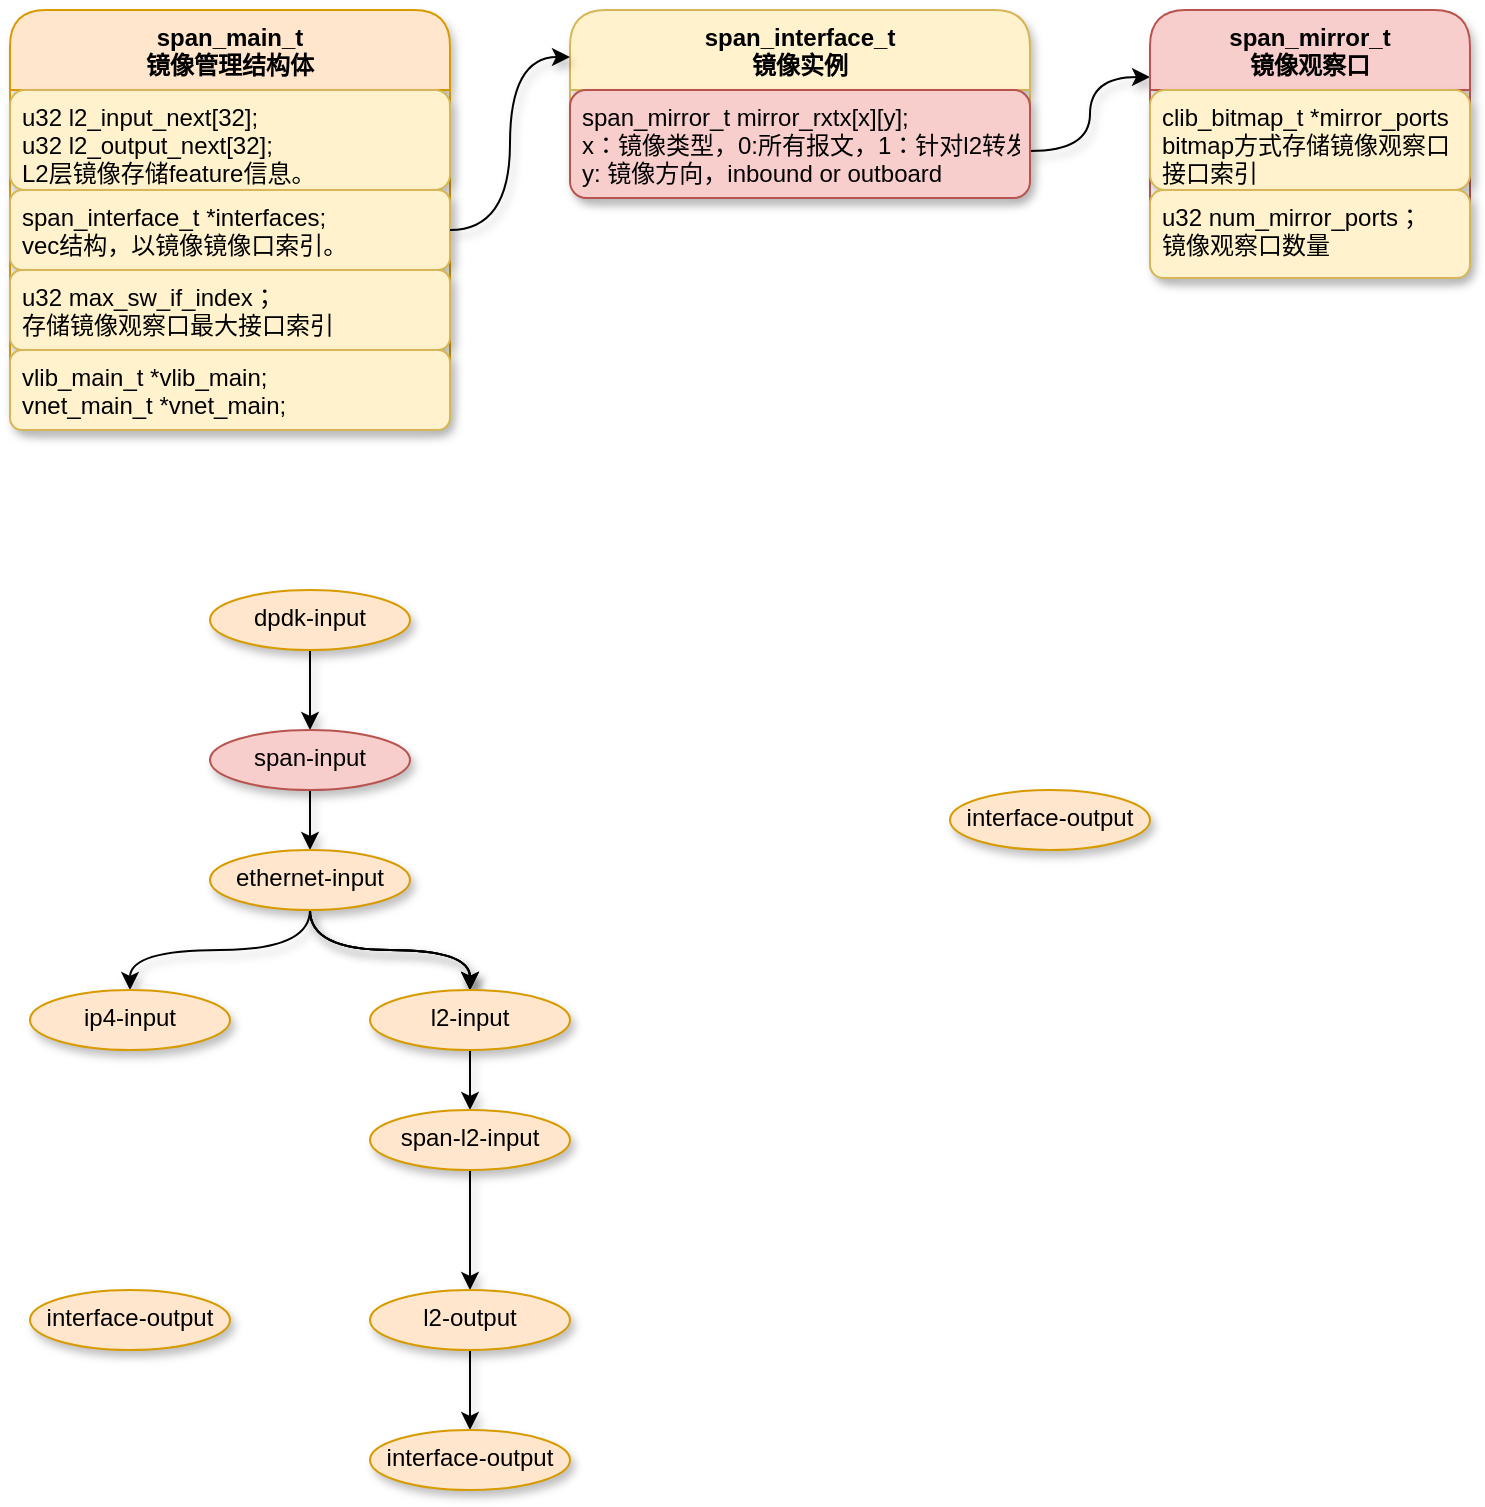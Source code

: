 <mxfile version="14.7.7" type="github">
  <diagram id="ntxCtAjPnNQsugVhFeW-" name="Page-1">
    <mxGraphModel dx="782" dy="437" grid="1" gridSize="10" guides="1" tooltips="1" connect="1" arrows="1" fold="1" page="1" pageScale="1" pageWidth="827" pageHeight="1169" math="0" shadow="0">
      <root>
        <mxCell id="0" />
        <mxCell id="1" parent="0" />
        <mxCell id="VfCFXuvqAlAXGb72iytf-1" value="span_main_t&#xa;镜像管理结构体" style="swimlane;fontStyle=1;align=center;verticalAlign=top;childLayout=stackLayout;horizontal=1;startSize=40;horizontalStack=0;resizeParent=1;resizeParentMax=0;resizeLast=0;collapsible=1;marginBottom=0;fillColor=#ffe6cc;strokeColor=#d79b00;shadow=1;rounded=1;" vertex="1" parent="1">
          <mxGeometry x="50" y="100" width="220" height="210" as="geometry" />
        </mxCell>
        <mxCell id="VfCFXuvqAlAXGb72iytf-2" value="u32 l2_input_next[32];&#xa;u32 l2_output_next[32];&#xa;L2层镜像存储feature信息。" style="text;strokeColor=#d6b656;fillColor=#fff2cc;align=left;verticalAlign=top;spacingLeft=4;spacingRight=4;overflow=hidden;rotatable=0;points=[[0,0.5],[1,0.5]];portConstraint=eastwest;shadow=1;rounded=1;" vertex="1" parent="VfCFXuvqAlAXGb72iytf-1">
          <mxGeometry y="40" width="220" height="50" as="geometry" />
        </mxCell>
        <mxCell id="VfCFXuvqAlAXGb72iytf-4" value="span_interface_t *interfaces;&#xa;vec结构，以镜像镜像口索引。" style="text;strokeColor=#d6b656;fillColor=#fff2cc;align=left;verticalAlign=top;spacingLeft=4;spacingRight=4;overflow=hidden;rotatable=0;points=[[0,0.5],[1,0.5]];portConstraint=eastwest;shadow=1;rounded=1;" vertex="1" parent="VfCFXuvqAlAXGb72iytf-1">
          <mxGeometry y="90" width="220" height="40" as="geometry" />
        </mxCell>
        <mxCell id="VfCFXuvqAlAXGb72iytf-5" value="u32 max_sw_if_index；&#xa;存储镜像观察口最大接口索引" style="text;fillColor=#fff2cc;align=left;verticalAlign=top;spacingLeft=4;spacingRight=4;overflow=hidden;rotatable=0;points=[[0,0.5],[1,0.5]];portConstraint=eastwest;strokeColor=#d6b656;shadow=1;rounded=1;" vertex="1" parent="VfCFXuvqAlAXGb72iytf-1">
          <mxGeometry y="130" width="220" height="40" as="geometry" />
        </mxCell>
        <mxCell id="VfCFXuvqAlAXGb72iytf-6" value="vlib_main_t *vlib_main;&#xa;vnet_main_t *vnet_main;" style="text;fillColor=#fff2cc;align=left;verticalAlign=top;spacingLeft=4;spacingRight=4;overflow=hidden;rotatable=0;points=[[0,0.5],[1,0.5]];portConstraint=eastwest;strokeColor=#d6b656;shadow=1;rounded=1;" vertex="1" parent="VfCFXuvqAlAXGb72iytf-1">
          <mxGeometry y="170" width="220" height="40" as="geometry" />
        </mxCell>
        <mxCell id="VfCFXuvqAlAXGb72iytf-17" style="edgeStyle=orthogonalEdgeStyle;orthogonalLoop=1;jettySize=auto;html=1;exitX=1;exitY=0.75;exitDx=0;exitDy=0;entryX=0;entryY=0.25;entryDx=0;entryDy=0;shadow=1;curved=1;" edge="1" parent="1" source="VfCFXuvqAlAXGb72iytf-8" target="VfCFXuvqAlAXGb72iytf-12">
          <mxGeometry relative="1" as="geometry" />
        </mxCell>
        <mxCell id="VfCFXuvqAlAXGb72iytf-8" value="span_interface_t&#xa;镜像实例" style="swimlane;fontStyle=1;align=center;verticalAlign=top;childLayout=stackLayout;horizontal=1;startSize=40;horizontalStack=0;resizeParent=1;resizeParentMax=0;resizeLast=0;collapsible=1;marginBottom=0;strokeColor=#d6b656;fillColor=#fff2cc;shadow=1;rounded=1;" vertex="1" parent="1">
          <mxGeometry x="330" y="100" width="230" height="94" as="geometry" />
        </mxCell>
        <mxCell id="VfCFXuvqAlAXGb72iytf-9" value="span_mirror_t mirror_rxtx[x][y];&#xa;x：镜像类型，0:所有报文，1：针对l2转发&#xa;y: 镜像方向，inbound or outboard" style="text;strokeColor=#b85450;fillColor=#f8cecc;align=left;verticalAlign=top;spacingLeft=4;spacingRight=4;overflow=hidden;rotatable=0;points=[[0,0.5],[1,0.5]];portConstraint=eastwest;shadow=1;rounded=1;" vertex="1" parent="VfCFXuvqAlAXGb72iytf-8">
          <mxGeometry y="40" width="230" height="54" as="geometry" />
        </mxCell>
        <mxCell id="VfCFXuvqAlAXGb72iytf-12" value="span_mirror_t&#xa;镜像观察口" style="swimlane;fontStyle=1;align=center;verticalAlign=top;childLayout=stackLayout;horizontal=1;startSize=40;horizontalStack=0;resizeParent=1;resizeParentMax=0;resizeLast=0;collapsible=1;marginBottom=0;strokeColor=#b85450;fillColor=#f8cecc;shadow=1;rounded=1;" vertex="1" parent="1">
          <mxGeometry x="620" y="100" width="160" height="134" as="geometry" />
        </mxCell>
        <mxCell id="VfCFXuvqAlAXGb72iytf-13" value="clib_bitmap_t *mirror_ports&#xa;bitmap方式存储镜像观察口&#xa;接口索引" style="text;strokeColor=#d6b656;fillColor=#fff2cc;align=left;verticalAlign=top;spacingLeft=4;spacingRight=4;overflow=hidden;rotatable=0;points=[[0,0.5],[1,0.5]];portConstraint=eastwest;shadow=1;rounded=1;" vertex="1" parent="VfCFXuvqAlAXGb72iytf-12">
          <mxGeometry y="40" width="160" height="50" as="geometry" />
        </mxCell>
        <mxCell id="VfCFXuvqAlAXGb72iytf-15" value="u32 num_mirror_ports；&#xa;镜像观察口数量" style="text;fillColor=#fff2cc;align=left;verticalAlign=top;spacingLeft=4;spacingRight=4;overflow=hidden;rotatable=0;points=[[0,0.5],[1,0.5]];portConstraint=eastwest;strokeColor=#d6b656;shadow=1;rounded=1;" vertex="1" parent="VfCFXuvqAlAXGb72iytf-12">
          <mxGeometry y="90" width="160" height="44" as="geometry" />
        </mxCell>
        <mxCell id="VfCFXuvqAlAXGb72iytf-16" style="edgeStyle=orthogonalEdgeStyle;orthogonalLoop=1;jettySize=auto;html=1;exitX=1;exitY=0.5;exitDx=0;exitDy=0;entryX=0;entryY=0.25;entryDx=0;entryDy=0;shadow=1;curved=1;" edge="1" parent="1" source="VfCFXuvqAlAXGb72iytf-4" target="VfCFXuvqAlAXGb72iytf-8">
          <mxGeometry relative="1" as="geometry" />
        </mxCell>
        <mxCell id="VfCFXuvqAlAXGb72iytf-20" value="" style="edgeStyle=orthogonalEdgeStyle;curved=1;rounded=0;orthogonalLoop=1;jettySize=auto;html=1;shadow=1;startSize=40;" edge="1" parent="1" source="VfCFXuvqAlAXGb72iytf-18" target="VfCFXuvqAlAXGb72iytf-19">
          <mxGeometry relative="1" as="geometry" />
        </mxCell>
        <mxCell id="VfCFXuvqAlAXGb72iytf-18" value="dpdk-input" style="ellipse;whiteSpace=wrap;html=1;rounded=1;shadow=1;startSize=40;strokeColor=#d79b00;fillColor=#ffe6cc;verticalAlign=top;" vertex="1" parent="1">
          <mxGeometry x="150" y="390" width="100" height="30" as="geometry" />
        </mxCell>
        <mxCell id="VfCFXuvqAlAXGb72iytf-22" value="" style="edgeStyle=orthogonalEdgeStyle;curved=1;rounded=0;orthogonalLoop=1;jettySize=auto;html=1;shadow=1;startSize=40;" edge="1" parent="1" source="VfCFXuvqAlAXGb72iytf-19" target="VfCFXuvqAlAXGb72iytf-21">
          <mxGeometry relative="1" as="geometry" />
        </mxCell>
        <mxCell id="VfCFXuvqAlAXGb72iytf-19" value="span-input" style="ellipse;whiteSpace=wrap;html=1;rounded=1;shadow=1;startSize=40;strokeColor=#b85450;fillColor=#f8cecc;verticalAlign=top;" vertex="1" parent="1">
          <mxGeometry x="150" y="460" width="100" height="30" as="geometry" />
        </mxCell>
        <mxCell id="VfCFXuvqAlAXGb72iytf-24" value="" style="edgeStyle=orthogonalEdgeStyle;curved=1;rounded=0;orthogonalLoop=1;jettySize=auto;html=1;shadow=1;startSize=40;" edge="1" parent="1" source="VfCFXuvqAlAXGb72iytf-21" target="VfCFXuvqAlAXGb72iytf-23">
          <mxGeometry relative="1" as="geometry" />
        </mxCell>
        <mxCell id="VfCFXuvqAlAXGb72iytf-25" value="" style="edgeStyle=orthogonalEdgeStyle;curved=1;rounded=0;orthogonalLoop=1;jettySize=auto;html=1;shadow=1;startSize=40;" edge="1" parent="1" source="VfCFXuvqAlAXGb72iytf-21" target="VfCFXuvqAlAXGb72iytf-23">
          <mxGeometry relative="1" as="geometry" />
        </mxCell>
        <mxCell id="VfCFXuvqAlAXGb72iytf-26" value="" style="edgeStyle=orthogonalEdgeStyle;curved=1;rounded=0;orthogonalLoop=1;jettySize=auto;html=1;shadow=1;startSize=40;" edge="1" parent="1" source="VfCFXuvqAlAXGb72iytf-21" target="VfCFXuvqAlAXGb72iytf-23">
          <mxGeometry relative="1" as="geometry" />
        </mxCell>
        <mxCell id="VfCFXuvqAlAXGb72iytf-28" value="" style="edgeStyle=orthogonalEdgeStyle;curved=1;rounded=0;orthogonalLoop=1;jettySize=auto;html=1;shadow=1;startSize=40;" edge="1" parent="1" source="VfCFXuvqAlAXGb72iytf-21" target="VfCFXuvqAlAXGb72iytf-27">
          <mxGeometry relative="1" as="geometry" />
        </mxCell>
        <mxCell id="VfCFXuvqAlAXGb72iytf-21" value="ethernet-input" style="ellipse;whiteSpace=wrap;html=1;rounded=1;shadow=1;startSize=40;strokeColor=#d79b00;fillColor=#ffe6cc;verticalAlign=top;" vertex="1" parent="1">
          <mxGeometry x="150" y="520" width="100" height="30" as="geometry" />
        </mxCell>
        <mxCell id="VfCFXuvqAlAXGb72iytf-30" value="" style="edgeStyle=orthogonalEdgeStyle;curved=1;rounded=0;orthogonalLoop=1;jettySize=auto;html=1;shadow=1;startSize=40;" edge="1" parent="1" source="VfCFXuvqAlAXGb72iytf-23" target="VfCFXuvqAlAXGb72iytf-29">
          <mxGeometry relative="1" as="geometry" />
        </mxCell>
        <mxCell id="VfCFXuvqAlAXGb72iytf-23" value="l2-input" style="ellipse;whiteSpace=wrap;html=1;rounded=1;shadow=1;startSize=40;strokeColor=#d79b00;fillColor=#ffe6cc;verticalAlign=top;" vertex="1" parent="1">
          <mxGeometry x="230" y="590" width="100" height="30" as="geometry" />
        </mxCell>
        <mxCell id="VfCFXuvqAlAXGb72iytf-27" value="ip4-input" style="ellipse;whiteSpace=wrap;html=1;rounded=1;shadow=1;startSize=40;strokeColor=#d79b00;fillColor=#ffe6cc;verticalAlign=top;" vertex="1" parent="1">
          <mxGeometry x="60" y="590" width="100" height="30" as="geometry" />
        </mxCell>
        <mxCell id="VfCFXuvqAlAXGb72iytf-34" value="" style="edgeStyle=orthogonalEdgeStyle;curved=1;rounded=0;orthogonalLoop=1;jettySize=auto;html=1;shadow=1;startSize=40;" edge="1" parent="1" source="VfCFXuvqAlAXGb72iytf-29" target="VfCFXuvqAlAXGb72iytf-33">
          <mxGeometry relative="1" as="geometry" />
        </mxCell>
        <mxCell id="VfCFXuvqAlAXGb72iytf-29" value="span-l2-input" style="ellipse;whiteSpace=wrap;html=1;rounded=1;shadow=1;startSize=40;strokeColor=#d79b00;fillColor=#ffe6cc;verticalAlign=top;" vertex="1" parent="1">
          <mxGeometry x="230" y="650" width="100" height="30" as="geometry" />
        </mxCell>
        <mxCell id="VfCFXuvqAlAXGb72iytf-31" value="interface-output" style="ellipse;whiteSpace=wrap;html=1;rounded=1;shadow=1;startSize=40;strokeColor=#d79b00;fillColor=#ffe6cc;verticalAlign=top;" vertex="1" parent="1">
          <mxGeometry x="60" y="740" width="100" height="30" as="geometry" />
        </mxCell>
        <mxCell id="VfCFXuvqAlAXGb72iytf-36" value="" style="edgeStyle=orthogonalEdgeStyle;curved=1;rounded=0;orthogonalLoop=1;jettySize=auto;html=1;shadow=1;startSize=40;" edge="1" parent="1" source="VfCFXuvqAlAXGb72iytf-33" target="VfCFXuvqAlAXGb72iytf-35">
          <mxGeometry relative="1" as="geometry" />
        </mxCell>
        <mxCell id="VfCFXuvqAlAXGb72iytf-33" value="l2-output" style="ellipse;whiteSpace=wrap;html=1;rounded=1;shadow=1;startSize=40;strokeColor=#d79b00;fillColor=#ffe6cc;verticalAlign=top;" vertex="1" parent="1">
          <mxGeometry x="230" y="740" width="100" height="30" as="geometry" />
        </mxCell>
        <mxCell id="VfCFXuvqAlAXGb72iytf-35" value="interface-output" style="ellipse;whiteSpace=wrap;html=1;rounded=1;shadow=1;startSize=40;strokeColor=#d79b00;fillColor=#ffe6cc;verticalAlign=top;" vertex="1" parent="1">
          <mxGeometry x="230" y="810" width="100" height="30" as="geometry" />
        </mxCell>
        <mxCell id="VfCFXuvqAlAXGb72iytf-37" value="interface-output" style="ellipse;whiteSpace=wrap;html=1;rounded=1;shadow=1;startSize=40;strokeColor=#d79b00;fillColor=#ffe6cc;verticalAlign=top;" vertex="1" parent="1">
          <mxGeometry x="520" y="490" width="100" height="30" as="geometry" />
        </mxCell>
      </root>
    </mxGraphModel>
  </diagram>
</mxfile>

